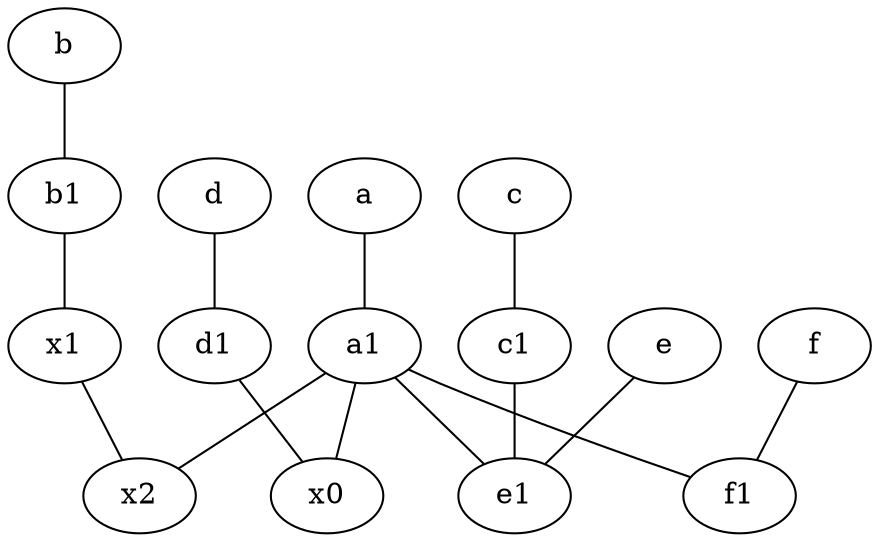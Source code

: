 graph {
	node [labelfontsize=50]
	x1 [labelfontsize=50]
	x2 [labelfontsize=50]
	b1 [labelfontsize=50 pos="9,4!"]
	d1 [labelfontsize=50 pos="3,5!"]
	x0 [labelfontsize=50]
	e1 [labelfontsize=50 pos="7,7!"]
	c1 [labelfontsize=50 pos="4.5,3!"]
	a [labelfontsize=50 pos="8,2!"]
	f1 [labelfontsize=50 pos="3,8!"]
	a1 [labelfontsize=50 pos="8,3!"]
	x1 -- x2
	a -- a1
	a1 -- x2
	a1 -- f1
	d -- d1
	f -- f1
	a1 -- e1
	c -- c1
	d1 -- x0
	e -- e1
	b1 -- x1
	b -- b1
	a1 -- x0
	c1 -- e1
}
